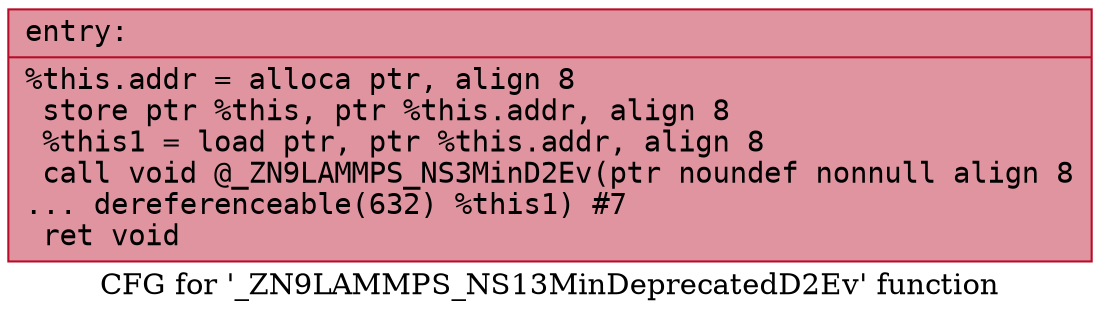 digraph "CFG for '_ZN9LAMMPS_NS13MinDeprecatedD2Ev' function" {
	label="CFG for '_ZN9LAMMPS_NS13MinDeprecatedD2Ev' function";

	Node0x55c8ed168a30 [shape=record,color="#b70d28ff", style=filled, fillcolor="#b70d2870" fontname="Courier",label="{entry:\l|  %this.addr = alloca ptr, align 8\l  store ptr %this, ptr %this.addr, align 8\l  %this1 = load ptr, ptr %this.addr, align 8\l  call void @_ZN9LAMMPS_NS3MinD2Ev(ptr noundef nonnull align 8\l... dereferenceable(632) %this1) #7\l  ret void\l}"];
}
